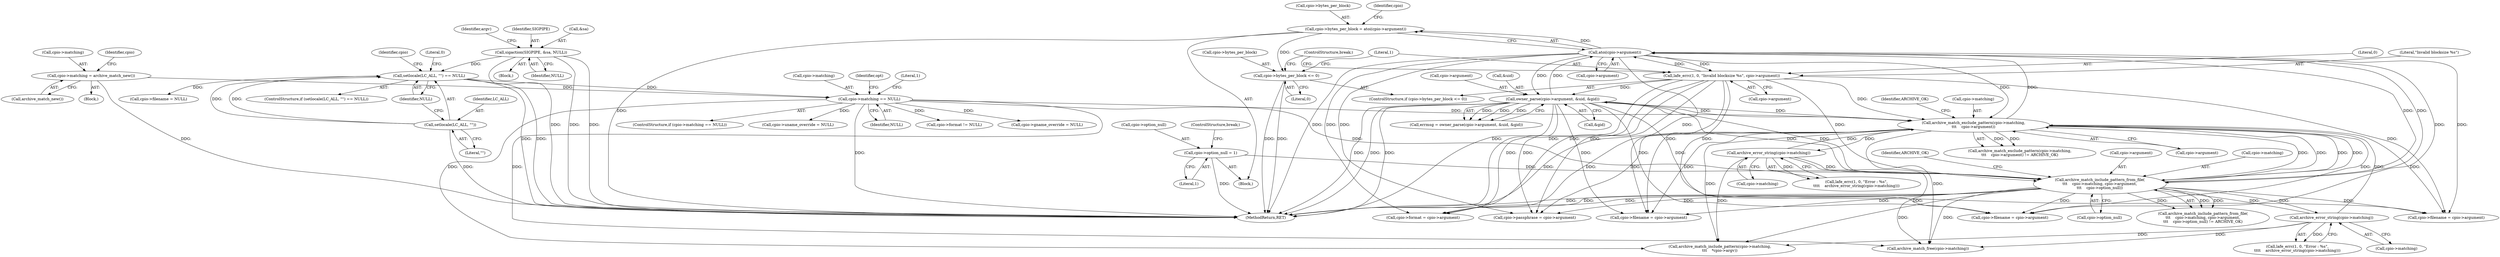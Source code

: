 digraph "0_libarchive_59357157706d47c365b2227739e17daba3607526@pointer" {
"1000378" [label="(Call,cpio->bytes_per_block = atoi(cpio->argument))"];
"1000382" [label="(Call,atoi(cpio->argument))"];
"1000392" [label="(Call,lafe_errc(1, 0, \"Invalid blocksize %s\", cpio->argument))"];
"1000670" [label="(Call,owner_parse(cpio->argument, &uid, &gid))"];
"1000449" [label="(Call,archive_match_exclude_pattern(cpio->matching,\n\t\t\t    cpio->argument))"];
"1000321" [label="(Call,cpio->matching == NULL)"];
"1000315" [label="(Call,cpio->matching = archive_match_new())"];
"1000211" [label="(Call,setlocale(LC_ALL, \"\") == NULL)"];
"1000212" [label="(Call,setlocale(LC_ALL, \"\"))"];
"1000201" [label="(Call,sigaction(SIGPIPE, &sa, NULL))"];
"1000461" [label="(Call,archive_error_string(cpio->matching))"];
"1000417" [label="(Call,archive_match_include_pattern_from_file(\n\t\t\t    cpio->matching, cpio->argument,\n\t\t\t    cpio->option_null))"];
"1000432" [label="(Call,archive_error_string(cpio->matching))"];
"1000343" [label="(Call,cpio->option_null = 1)"];
"1000387" [label="(Call,cpio->bytes_per_block <= 0)"];
"1000474" [label="(Call,cpio->format = cpio->argument)"];
"1000394" [label="(Literal,0)"];
"1000325" [label="(Identifier,NULL)"];
"1000392" [label="(Call,lafe_errc(1, 0, \"Invalid blocksize %s\", cpio->argument))"];
"1000221" [label="(Identifier,cpio)"];
"1000382" [label="(Call,atoi(cpio->argument))"];
"1000456" [label="(Identifier,ARCHIVE_OK)"];
"1000424" [label="(Call,cpio->option_null)"];
"1000418" [label="(Call,cpio->matching)"];
"1000645" [label="(Call,cpio->passphrase = cpio->argument)"];
"1000212" [label="(Call,setlocale(LC_ALL, \"\"))"];
"1000416" [label="(Call,archive_match_include_pattern_from_file(\n\t\t\t    cpio->matching, cpio->argument,\n\t\t\t    cpio->option_null) != ARCHIVE_OK)"];
"1000387" [label="(Call,cpio->bytes_per_block <= 0)"];
"1000322" [label="(Call,cpio->matching)"];
"1000347" [label="(Literal,1)"];
"1000333" [label="(Identifier,opt)"];
"1000904" [label="(Call,archive_match_include_pattern(cpio->matching,\n\t\t\t    *cpio->argv))"];
"1000211" [label="(Call,setlocale(LC_ALL, \"\") == NULL)"];
"1000668" [label="(Call,errmsg = owner_parse(cpio->argument, &uid, &gid))"];
"1000205" [label="(Identifier,NULL)"];
"1000995" [label="(MethodReturn,RET)"];
"1000388" [label="(Call,cpio->bytes_per_block)"];
"1000591" [label="(Call,cpio->filename = cpio->argument)"];
"1000319" [label="(Call,archive_match_new())"];
"1000417" [label="(Call,archive_match_include_pattern_from_file(\n\t\t\t    cpio->matching, cpio->argument,\n\t\t\t    cpio->option_null))"];
"1000449" [label="(Call,archive_match_exclude_pattern(cpio->matching,\n\t\t\t    cpio->argument))"];
"1000427" [label="(Identifier,ARCHIVE_OK)"];
"1000184" [label="(Block,)"];
"1000379" [label="(Call,cpio->bytes_per_block)"];
"1000448" [label="(Call,archive_match_exclude_pattern(cpio->matching,\n\t\t\t    cpio->argument) != ARCHIVE_OK)"];
"1000383" [label="(Call,cpio->argument)"];
"1000327" [label="(Literal,1)"];
"1000433" [label="(Call,cpio->matching)"];
"1000670" [label="(Call,owner_parse(cpio->argument, &uid, &gid))"];
"1000214" [label="(Literal,\"\")"];
"1000348" [label="(ControlStructure,break;)"];
"1000155" [label="(Block,)"];
"1000386" [label="(ControlStructure,if (cpio->bytes_per_block <= 0))"];
"1000310" [label="(Call,cpio->filename = NULL)"];
"1000378" [label="(Call,cpio->bytes_per_block = atoi(cpio->argument))"];
"1000438" [label="(Call,cpio->filename = cpio->argument)"];
"1000316" [label="(Call,cpio->matching)"];
"1000213" [label="(Identifier,LC_ALL)"];
"1000428" [label="(Call,lafe_errc(1, 0, \"Error : %s\",\n\t\t\t\t    archive_error_string(cpio->matching)))"];
"1000421" [label="(Call,cpio->argument)"];
"1000208" [label="(Identifier,argv)"];
"1000202" [label="(Identifier,SIGPIPE)"];
"1000832" [label="(Call,cpio->format != NULL)"];
"1000432" [label="(Call,archive_error_string(cpio->matching))"];
"1000201" [label="(Call,sigaction(SIGPIPE, &sa, NULL))"];
"1000674" [label="(Call,&uid)"];
"1000453" [label="(Call,cpio->argument)"];
"1000971" [label="(Call,archive_match_free(cpio->matching))"];
"1000399" [label="(ControlStructure,break;)"];
"1000486" [label="(Call,cpio->filename = cpio->argument)"];
"1000396" [label="(Call,cpio->argument)"];
"1000676" [label="(Call,&gid)"];
"1000393" [label="(Literal,1)"];
"1000462" [label="(Call,cpio->matching)"];
"1000450" [label="(Call,cpio->matching)"];
"1000714" [label="(Call,cpio->gname_override = NULL)"];
"1000217" [label="(Literal,0)"];
"1000323" [label="(Identifier,cpio)"];
"1000343" [label="(Call,cpio->option_null = 1)"];
"1000320" [label="(ControlStructure,if (cpio->matching == NULL))"];
"1000671" [label="(Call,cpio->argument)"];
"1000321" [label="(Call,cpio->matching == NULL)"];
"1000344" [label="(Call,cpio->option_null)"];
"1000457" [label="(Call,lafe_errc(1, 0, \"Error : %s\",\n\t\t\t\t    archive_error_string(cpio->matching)))"];
"1000389" [label="(Identifier,cpio)"];
"1000698" [label="(Call,cpio->uname_override = NULL)"];
"1000461" [label="(Call,archive_error_string(cpio->matching))"];
"1000341" [label="(Block,)"];
"1000203" [label="(Call,&sa)"];
"1000215" [label="(Identifier,NULL)"];
"1000391" [label="(Literal,0)"];
"1000395" [label="(Literal,\"Invalid blocksize %s\")"];
"1000315" [label="(Call,cpio->matching = archive_match_new())"];
"1000210" [label="(ControlStructure,if (setlocale(LC_ALL, \"\") == NULL))"];
"1000378" -> "1000341"  [label="AST: "];
"1000378" -> "1000382"  [label="CFG: "];
"1000379" -> "1000378"  [label="AST: "];
"1000382" -> "1000378"  [label="AST: "];
"1000389" -> "1000378"  [label="CFG: "];
"1000378" -> "1000995"  [label="DDG: "];
"1000382" -> "1000378"  [label="DDG: "];
"1000378" -> "1000387"  [label="DDG: "];
"1000382" -> "1000383"  [label="CFG: "];
"1000383" -> "1000382"  [label="AST: "];
"1000382" -> "1000995"  [label="DDG: "];
"1000392" -> "1000382"  [label="DDG: "];
"1000670" -> "1000382"  [label="DDG: "];
"1000449" -> "1000382"  [label="DDG: "];
"1000417" -> "1000382"  [label="DDG: "];
"1000382" -> "1000392"  [label="DDG: "];
"1000382" -> "1000417"  [label="DDG: "];
"1000382" -> "1000438"  [label="DDG: "];
"1000382" -> "1000449"  [label="DDG: "];
"1000382" -> "1000474"  [label="DDG: "];
"1000382" -> "1000486"  [label="DDG: "];
"1000382" -> "1000591"  [label="DDG: "];
"1000382" -> "1000645"  [label="DDG: "];
"1000382" -> "1000670"  [label="DDG: "];
"1000392" -> "1000386"  [label="AST: "];
"1000392" -> "1000396"  [label="CFG: "];
"1000393" -> "1000392"  [label="AST: "];
"1000394" -> "1000392"  [label="AST: "];
"1000395" -> "1000392"  [label="AST: "];
"1000396" -> "1000392"  [label="AST: "];
"1000399" -> "1000392"  [label="CFG: "];
"1000392" -> "1000995"  [label="DDG: "];
"1000392" -> "1000995"  [label="DDG: "];
"1000392" -> "1000417"  [label="DDG: "];
"1000392" -> "1000438"  [label="DDG: "];
"1000392" -> "1000449"  [label="DDG: "];
"1000392" -> "1000474"  [label="DDG: "];
"1000392" -> "1000486"  [label="DDG: "];
"1000392" -> "1000591"  [label="DDG: "];
"1000392" -> "1000645"  [label="DDG: "];
"1000392" -> "1000670"  [label="DDG: "];
"1000670" -> "1000668"  [label="AST: "];
"1000670" -> "1000676"  [label="CFG: "];
"1000671" -> "1000670"  [label="AST: "];
"1000674" -> "1000670"  [label="AST: "];
"1000676" -> "1000670"  [label="AST: "];
"1000668" -> "1000670"  [label="CFG: "];
"1000670" -> "1000995"  [label="DDG: "];
"1000670" -> "1000995"  [label="DDG: "];
"1000670" -> "1000995"  [label="DDG: "];
"1000670" -> "1000417"  [label="DDG: "];
"1000670" -> "1000438"  [label="DDG: "];
"1000670" -> "1000449"  [label="DDG: "];
"1000670" -> "1000474"  [label="DDG: "];
"1000670" -> "1000486"  [label="DDG: "];
"1000670" -> "1000591"  [label="DDG: "];
"1000670" -> "1000645"  [label="DDG: "];
"1000670" -> "1000668"  [label="DDG: "];
"1000670" -> "1000668"  [label="DDG: "];
"1000670" -> "1000668"  [label="DDG: "];
"1000449" -> "1000670"  [label="DDG: "];
"1000417" -> "1000670"  [label="DDG: "];
"1000449" -> "1000448"  [label="AST: "];
"1000449" -> "1000453"  [label="CFG: "];
"1000450" -> "1000449"  [label="AST: "];
"1000453" -> "1000449"  [label="AST: "];
"1000456" -> "1000449"  [label="CFG: "];
"1000449" -> "1000995"  [label="DDG: "];
"1000449" -> "1000417"  [label="DDG: "];
"1000449" -> "1000417"  [label="DDG: "];
"1000449" -> "1000438"  [label="DDG: "];
"1000449" -> "1000448"  [label="DDG: "];
"1000449" -> "1000448"  [label="DDG: "];
"1000321" -> "1000449"  [label="DDG: "];
"1000461" -> "1000449"  [label="DDG: "];
"1000417" -> "1000449"  [label="DDG: "];
"1000417" -> "1000449"  [label="DDG: "];
"1000432" -> "1000449"  [label="DDG: "];
"1000449" -> "1000461"  [label="DDG: "];
"1000449" -> "1000474"  [label="DDG: "];
"1000449" -> "1000486"  [label="DDG: "];
"1000449" -> "1000591"  [label="DDG: "];
"1000449" -> "1000645"  [label="DDG: "];
"1000449" -> "1000904"  [label="DDG: "];
"1000449" -> "1000971"  [label="DDG: "];
"1000321" -> "1000320"  [label="AST: "];
"1000321" -> "1000325"  [label="CFG: "];
"1000322" -> "1000321"  [label="AST: "];
"1000325" -> "1000321"  [label="AST: "];
"1000327" -> "1000321"  [label="CFG: "];
"1000333" -> "1000321"  [label="CFG: "];
"1000321" -> "1000995"  [label="DDG: "];
"1000315" -> "1000321"  [label="DDG: "];
"1000211" -> "1000321"  [label="DDG: "];
"1000321" -> "1000417"  [label="DDG: "];
"1000321" -> "1000698"  [label="DDG: "];
"1000321" -> "1000714"  [label="DDG: "];
"1000321" -> "1000832"  [label="DDG: "];
"1000321" -> "1000904"  [label="DDG: "];
"1000321" -> "1000971"  [label="DDG: "];
"1000315" -> "1000155"  [label="AST: "];
"1000315" -> "1000319"  [label="CFG: "];
"1000316" -> "1000315"  [label="AST: "];
"1000319" -> "1000315"  [label="AST: "];
"1000323" -> "1000315"  [label="CFG: "];
"1000315" -> "1000995"  [label="DDG: "];
"1000211" -> "1000210"  [label="AST: "];
"1000211" -> "1000215"  [label="CFG: "];
"1000212" -> "1000211"  [label="AST: "];
"1000215" -> "1000211"  [label="AST: "];
"1000217" -> "1000211"  [label="CFG: "];
"1000221" -> "1000211"  [label="CFG: "];
"1000211" -> "1000995"  [label="DDG: "];
"1000211" -> "1000995"  [label="DDG: "];
"1000212" -> "1000211"  [label="DDG: "];
"1000212" -> "1000211"  [label="DDG: "];
"1000201" -> "1000211"  [label="DDG: "];
"1000211" -> "1000310"  [label="DDG: "];
"1000212" -> "1000214"  [label="CFG: "];
"1000213" -> "1000212"  [label="AST: "];
"1000214" -> "1000212"  [label="AST: "];
"1000215" -> "1000212"  [label="CFG: "];
"1000212" -> "1000995"  [label="DDG: "];
"1000201" -> "1000184"  [label="AST: "];
"1000201" -> "1000205"  [label="CFG: "];
"1000202" -> "1000201"  [label="AST: "];
"1000203" -> "1000201"  [label="AST: "];
"1000205" -> "1000201"  [label="AST: "];
"1000208" -> "1000201"  [label="CFG: "];
"1000201" -> "1000995"  [label="DDG: "];
"1000201" -> "1000995"  [label="DDG: "];
"1000201" -> "1000995"  [label="DDG: "];
"1000461" -> "1000457"  [label="AST: "];
"1000461" -> "1000462"  [label="CFG: "];
"1000462" -> "1000461"  [label="AST: "];
"1000457" -> "1000461"  [label="CFG: "];
"1000461" -> "1000417"  [label="DDG: "];
"1000461" -> "1000457"  [label="DDG: "];
"1000461" -> "1000904"  [label="DDG: "];
"1000461" -> "1000971"  [label="DDG: "];
"1000417" -> "1000416"  [label="AST: "];
"1000417" -> "1000424"  [label="CFG: "];
"1000418" -> "1000417"  [label="AST: "];
"1000421" -> "1000417"  [label="AST: "];
"1000424" -> "1000417"  [label="AST: "];
"1000427" -> "1000417"  [label="CFG: "];
"1000417" -> "1000995"  [label="DDG: "];
"1000417" -> "1000995"  [label="DDG: "];
"1000417" -> "1000416"  [label="DDG: "];
"1000417" -> "1000416"  [label="DDG: "];
"1000417" -> "1000416"  [label="DDG: "];
"1000432" -> "1000417"  [label="DDG: "];
"1000343" -> "1000417"  [label="DDG: "];
"1000417" -> "1000432"  [label="DDG: "];
"1000417" -> "1000438"  [label="DDG: "];
"1000417" -> "1000474"  [label="DDG: "];
"1000417" -> "1000486"  [label="DDG: "];
"1000417" -> "1000591"  [label="DDG: "];
"1000417" -> "1000645"  [label="DDG: "];
"1000417" -> "1000904"  [label="DDG: "];
"1000417" -> "1000971"  [label="DDG: "];
"1000432" -> "1000428"  [label="AST: "];
"1000432" -> "1000433"  [label="CFG: "];
"1000433" -> "1000432"  [label="AST: "];
"1000428" -> "1000432"  [label="CFG: "];
"1000432" -> "1000428"  [label="DDG: "];
"1000432" -> "1000904"  [label="DDG: "];
"1000432" -> "1000971"  [label="DDG: "];
"1000343" -> "1000341"  [label="AST: "];
"1000343" -> "1000347"  [label="CFG: "];
"1000344" -> "1000343"  [label="AST: "];
"1000347" -> "1000343"  [label="AST: "];
"1000348" -> "1000343"  [label="CFG: "];
"1000343" -> "1000995"  [label="DDG: "];
"1000387" -> "1000386"  [label="AST: "];
"1000387" -> "1000391"  [label="CFG: "];
"1000388" -> "1000387"  [label="AST: "];
"1000391" -> "1000387"  [label="AST: "];
"1000393" -> "1000387"  [label="CFG: "];
"1000399" -> "1000387"  [label="CFG: "];
"1000387" -> "1000995"  [label="DDG: "];
"1000387" -> "1000995"  [label="DDG: "];
}
